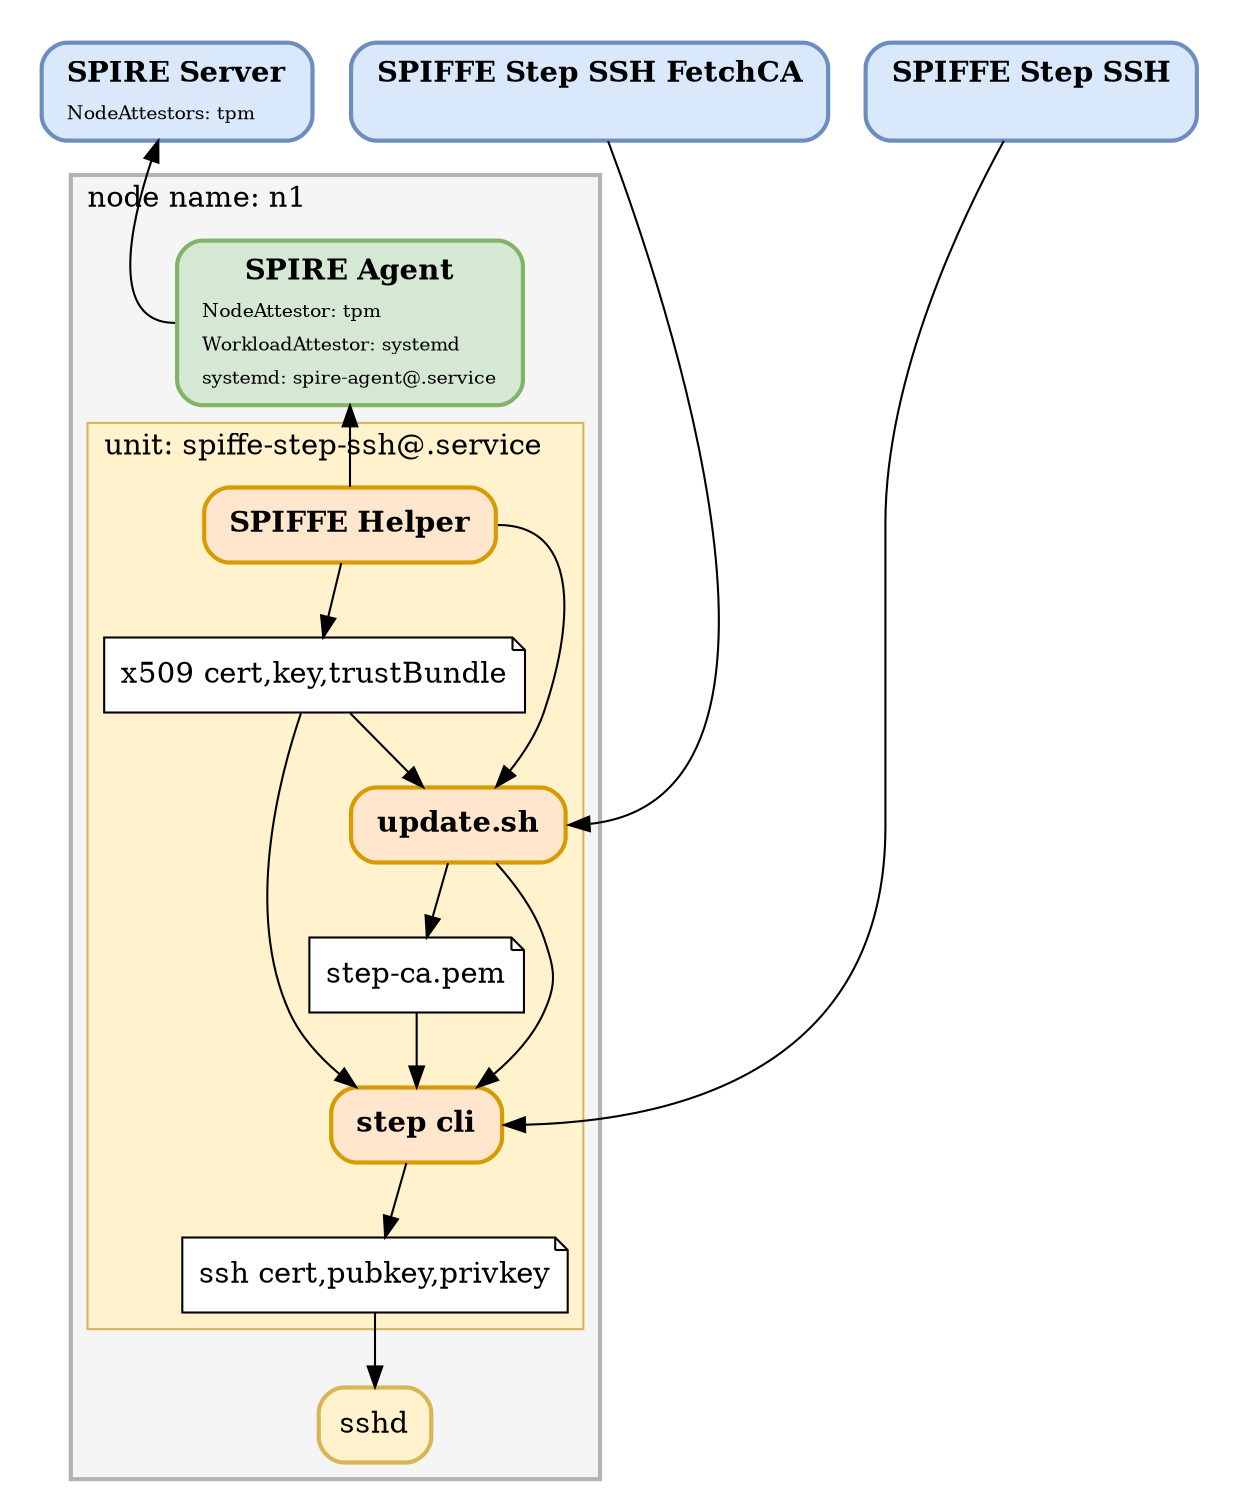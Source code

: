 digraph G {
  subgraph cluster_server1 {
      style="invis"
    spire_server[label=<<table border="0"><tr><td><b>SPIRE Server</b></td></tr><tr><td align="left"><font point-size="9">NodeAttestors: tpm</font></td></tr></table>>,shape="record",style="rounded,solid,filled,bold",color="#6c8ebf",fillcolor="#dae8fc"]
    fetchca_server[label=<<table border="0"><tr><td><b>SPIFFE Step SSH FetchCA</b></td></tr><tr><td align="left"><font point-size="9">&nbsp;</font></td></tr></table>>,shape="record",style="rounded,solid,filled,bold",color="#6c8ebf",fillcolor="#dae8fc"]
    step_server[label=<<table border="0"><tr><td><b>SPIFFE Step SSH</b></td></tr><tr><td align="left"><font point-size="9">&nbsp;</font></td></tr></table>>,shape="record",style="rounded,solid,filled,bold",color="#6c8ebf",fillcolor="#dae8fc"]
  }
  
  subgraph cluster_node1 {
      label = "node name: n1"
      #style = dashed
        style="filled,solid,bold";
        color="#b3b3b3";
        fillcolor="#f5f5f5";
        labeljust="l"; 

          spire_agent1[label=<<table border="0"><tr><td><b>SPIRE Agent</b></td></tr><tr><td align="left"><font point-size="9">NodeAttestor: tpm</font></td></tr><tr><td align="left"><font point-size="9">WorkloadAttestor: systemd</font></td></tr><tr><td align="left"><font point-size="9">systemd: spire-agent@.service</font></td></tr></table>>,shape="record",style="rounded,solid,filled,bold",color="#82b366",fillcolor="#d5e8d4"]
          sshd1[label="sshd",shape="box",style="rounded,solid,filled,bold",color="#d6b656",fillcolor="#fff2cc"]
        subgraph cluster_step {
          label="unit: spiffe-step-ssh@.service"
          style = "filled"
          color="#d6b656"
          fillcolor="#fff2cc"
          spiffe_helper1[label=<<table border="0"><tr><td><b>SPIFFE Helper</b></td></tr></table>>,shape="box",style="rounded,solid,filled,bold",color="#d79b00",fillcolor="#ffe6cc"]
          update_sh[label=<<table border="0"><tr><td><b>update.sh</b></td></tr></table>>,shape="box",style="rounded,solid,filled,bold",color="#d79b00",fillcolor="#ffe6cc"]
          step[label=<<table border="0"><tr><td><b>step cli</b></td></tr></table>>,shape="box",style="rounded,solid,filled,bold",color="#d79b00",fillcolor="#ffe6cc"]
      	spiffe_helper_files1[label="x509 cert,key,trustBundle", shape="note",style="filled",fillcolor="#ffffff"]
      	ssh_files1[label="ssh cert,pubkey,privkey", shape="note",style="filled",fillcolor="#ffffff"]
      	step_files1[label="step-ca.pem", shape="note",style="filled",fillcolor="#ffffff"]
	}
      }
  
  spire_server -> spire_agent1:w[dir=back]
  spire_agent1 -> spiffe_helper1[dir=back]
  spiffe_helper1 -> spiffe_helper_files1
  spiffe_helper_files1 -> update_sh
  spiffe_helper_files1 -> step
  spiffe_helper1:e -> update_sh
  update_sh -> step
  update_sh -> step_files1
  step_files1 -> step
  step -> ssh_files1
  fetchca_server -> update_sh:e
  step_server -> step:e
  ssh_files1 -> sshd1
}
